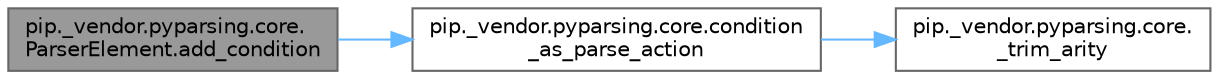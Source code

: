 digraph "pip._vendor.pyparsing.core.ParserElement.add_condition"
{
 // LATEX_PDF_SIZE
  bgcolor="transparent";
  edge [fontname=Helvetica,fontsize=10,labelfontname=Helvetica,labelfontsize=10];
  node [fontname=Helvetica,fontsize=10,shape=box,height=0.2,width=0.4];
  rankdir="LR";
  Node1 [id="Node000001",label="pip._vendor.pyparsing.core.\lParserElement.add_condition",height=0.2,width=0.4,color="gray40", fillcolor="grey60", style="filled", fontcolor="black",tooltip=" "];
  Node1 -> Node2 [id="edge1_Node000001_Node000002",color="steelblue1",style="solid",tooltip=" "];
  Node2 [id="Node000002",label="pip._vendor.pyparsing.core.condition\l_as_parse_action",height=0.2,width=0.4,color="grey40", fillcolor="white", style="filled",URL="$namespacepip_1_1__vendor_1_1pyparsing_1_1core.html#aac62747b88a9c6766ba71df18415e7d9",tooltip=" "];
  Node2 -> Node3 [id="edge2_Node000002_Node000003",color="steelblue1",style="solid",tooltip=" "];
  Node3 [id="Node000003",label="pip._vendor.pyparsing.core.\l_trim_arity",height=0.2,width=0.4,color="grey40", fillcolor="white", style="filled",URL="$namespacepip_1_1__vendor_1_1pyparsing_1_1core.html#ac83883e276adf19ff2326fd030ccc0a1",tooltip=" "];
}
